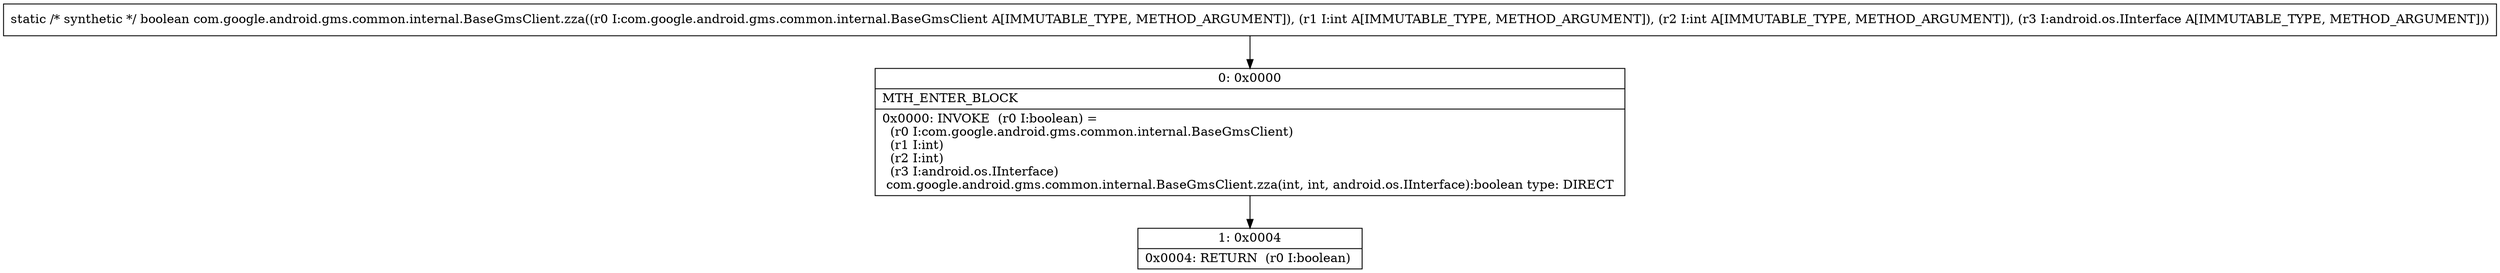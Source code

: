 digraph "CFG forcom.google.android.gms.common.internal.BaseGmsClient.zza(Lcom\/google\/android\/gms\/common\/internal\/BaseGmsClient;IILandroid\/os\/IInterface;)Z" {
Node_0 [shape=record,label="{0\:\ 0x0000|MTH_ENTER_BLOCK\l|0x0000: INVOKE  (r0 I:boolean) = \l  (r0 I:com.google.android.gms.common.internal.BaseGmsClient)\l  (r1 I:int)\l  (r2 I:int)\l  (r3 I:android.os.IInterface)\l com.google.android.gms.common.internal.BaseGmsClient.zza(int, int, android.os.IInterface):boolean type: DIRECT \l}"];
Node_1 [shape=record,label="{1\:\ 0x0004|0x0004: RETURN  (r0 I:boolean) \l}"];
MethodNode[shape=record,label="{static \/* synthetic *\/ boolean com.google.android.gms.common.internal.BaseGmsClient.zza((r0 I:com.google.android.gms.common.internal.BaseGmsClient A[IMMUTABLE_TYPE, METHOD_ARGUMENT]), (r1 I:int A[IMMUTABLE_TYPE, METHOD_ARGUMENT]), (r2 I:int A[IMMUTABLE_TYPE, METHOD_ARGUMENT]), (r3 I:android.os.IInterface A[IMMUTABLE_TYPE, METHOD_ARGUMENT])) }"];
MethodNode -> Node_0;
Node_0 -> Node_1;
}

